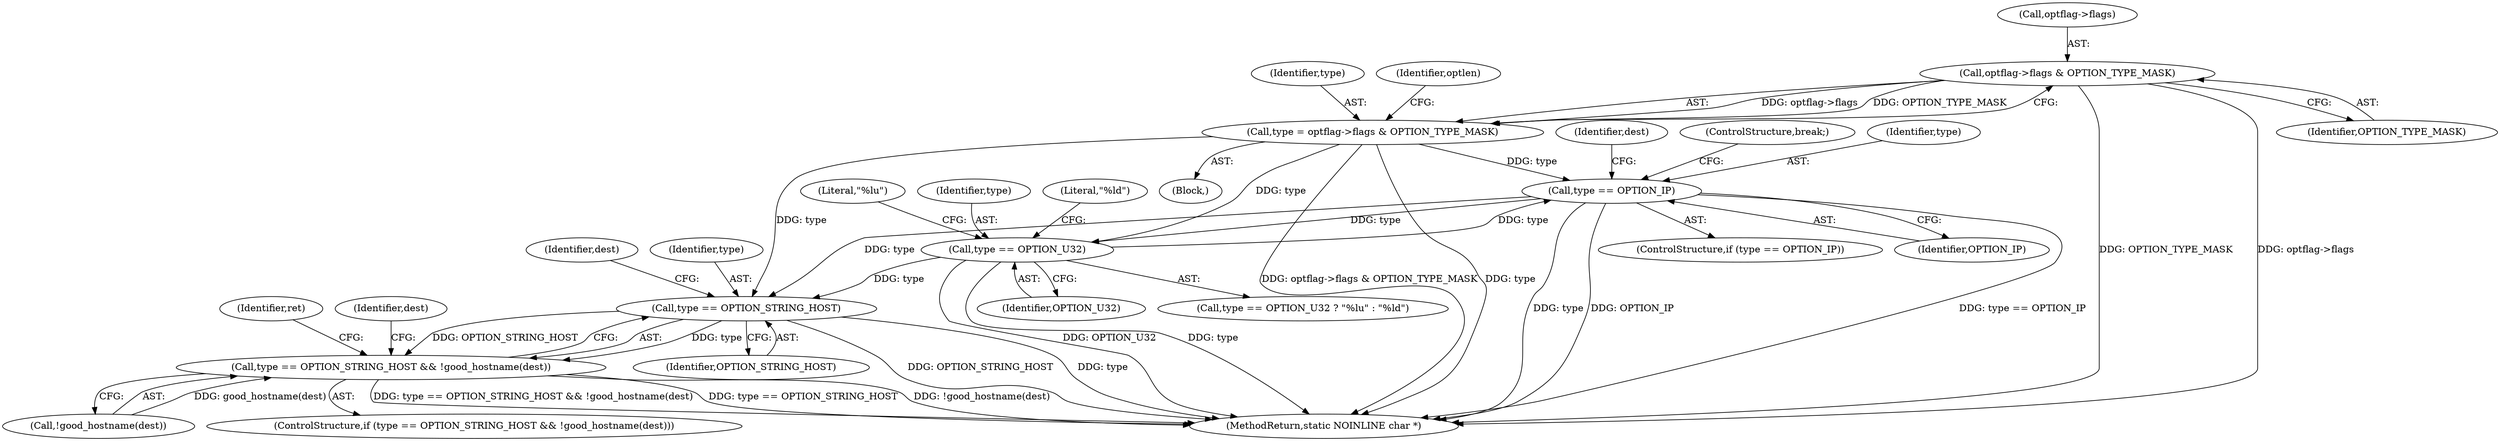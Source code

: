 digraph "0_busybox_352f79acbd759c14399e39baef21fc4ffe180ac2@pointer" {
"1000144" [label="(Call,optflag->flags & OPTION_TYPE_MASK)"];
"1000142" [label="(Call,type = optflag->flags & OPTION_TYPE_MASK)"];
"1000205" [label="(Call,type == OPTION_IP)"];
"1000253" [label="(Call,type == OPTION_U32)"];
"1000276" [label="(Call,type == OPTION_STRING_HOST)"];
"1000275" [label="(Call,type == OPTION_STRING_HOST && !good_hostname(dest))"];
"1000572" [label="(MethodReturn,static NOINLINE char *)"];
"1000278" [label="(Identifier,OPTION_STRING_HOST)"];
"1000279" [label="(Call,!good_hostname(dest))"];
"1000287" [label="(Identifier,ret)"];
"1000281" [label="(Identifier,dest)"];
"1000257" [label="(Literal,\"%ld\")"];
"1000252" [label="(Call,type == OPTION_U32 ? \"%lu\" : \"%ld\")"];
"1000256" [label="(Literal,\"%lu\")"];
"1000143" [label="(Identifier,type)"];
"1000205" [label="(Call,type == OPTION_IP)"];
"1000206" [label="(Identifier,type)"];
"1000277" [label="(Identifier,type)"];
"1000204" [label="(ControlStructure,if (type == OPTION_IP))"];
"1000210" [label="(Identifier,dest)"];
"1000142" [label="(Call,type = optflag->flags & OPTION_TYPE_MASK)"];
"1000148" [label="(Identifier,OPTION_TYPE_MASK)"];
"1000207" [label="(Identifier,OPTION_IP)"];
"1000127" [label="(Block,)"];
"1000255" [label="(Identifier,OPTION_U32)"];
"1000275" [label="(Call,type == OPTION_STRING_HOST && !good_hostname(dest))"];
"1000253" [label="(Call,type == OPTION_U32)"];
"1000283" [label="(Identifier,dest)"];
"1000274" [label="(ControlStructure,if (type == OPTION_STRING_HOST && !good_hostname(dest)))"];
"1000276" [label="(Call,type == OPTION_STRING_HOST)"];
"1000145" [label="(Call,optflag->flags)"];
"1000150" [label="(Identifier,optlen)"];
"1000208" [label="(ControlStructure,break;)"];
"1000144" [label="(Call,optflag->flags & OPTION_TYPE_MASK)"];
"1000254" [label="(Identifier,type)"];
"1000144" -> "1000142"  [label="AST: "];
"1000144" -> "1000148"  [label="CFG: "];
"1000145" -> "1000144"  [label="AST: "];
"1000148" -> "1000144"  [label="AST: "];
"1000142" -> "1000144"  [label="CFG: "];
"1000144" -> "1000572"  [label="DDG: OPTION_TYPE_MASK"];
"1000144" -> "1000572"  [label="DDG: optflag->flags"];
"1000144" -> "1000142"  [label="DDG: optflag->flags"];
"1000144" -> "1000142"  [label="DDG: OPTION_TYPE_MASK"];
"1000142" -> "1000127"  [label="AST: "];
"1000143" -> "1000142"  [label="AST: "];
"1000150" -> "1000142"  [label="CFG: "];
"1000142" -> "1000572"  [label="DDG: optflag->flags & OPTION_TYPE_MASK"];
"1000142" -> "1000572"  [label="DDG: type"];
"1000142" -> "1000205"  [label="DDG: type"];
"1000142" -> "1000253"  [label="DDG: type"];
"1000142" -> "1000276"  [label="DDG: type"];
"1000205" -> "1000204"  [label="AST: "];
"1000205" -> "1000207"  [label="CFG: "];
"1000206" -> "1000205"  [label="AST: "];
"1000207" -> "1000205"  [label="AST: "];
"1000208" -> "1000205"  [label="CFG: "];
"1000210" -> "1000205"  [label="CFG: "];
"1000205" -> "1000572"  [label="DDG: type"];
"1000205" -> "1000572"  [label="DDG: OPTION_IP"];
"1000205" -> "1000572"  [label="DDG: type == OPTION_IP"];
"1000253" -> "1000205"  [label="DDG: type"];
"1000205" -> "1000253"  [label="DDG: type"];
"1000205" -> "1000276"  [label="DDG: type"];
"1000253" -> "1000252"  [label="AST: "];
"1000253" -> "1000255"  [label="CFG: "];
"1000254" -> "1000253"  [label="AST: "];
"1000255" -> "1000253"  [label="AST: "];
"1000256" -> "1000253"  [label="CFG: "];
"1000257" -> "1000253"  [label="CFG: "];
"1000253" -> "1000572"  [label="DDG: OPTION_U32"];
"1000253" -> "1000572"  [label="DDG: type"];
"1000253" -> "1000276"  [label="DDG: type"];
"1000276" -> "1000275"  [label="AST: "];
"1000276" -> "1000278"  [label="CFG: "];
"1000277" -> "1000276"  [label="AST: "];
"1000278" -> "1000276"  [label="AST: "];
"1000281" -> "1000276"  [label="CFG: "];
"1000275" -> "1000276"  [label="CFG: "];
"1000276" -> "1000572"  [label="DDG: OPTION_STRING_HOST"];
"1000276" -> "1000572"  [label="DDG: type"];
"1000276" -> "1000275"  [label="DDG: type"];
"1000276" -> "1000275"  [label="DDG: OPTION_STRING_HOST"];
"1000275" -> "1000274"  [label="AST: "];
"1000275" -> "1000279"  [label="CFG: "];
"1000279" -> "1000275"  [label="AST: "];
"1000283" -> "1000275"  [label="CFG: "];
"1000287" -> "1000275"  [label="CFG: "];
"1000275" -> "1000572"  [label="DDG: type == OPTION_STRING_HOST && !good_hostname(dest)"];
"1000275" -> "1000572"  [label="DDG: type == OPTION_STRING_HOST"];
"1000275" -> "1000572"  [label="DDG: !good_hostname(dest)"];
"1000279" -> "1000275"  [label="DDG: good_hostname(dest)"];
}
